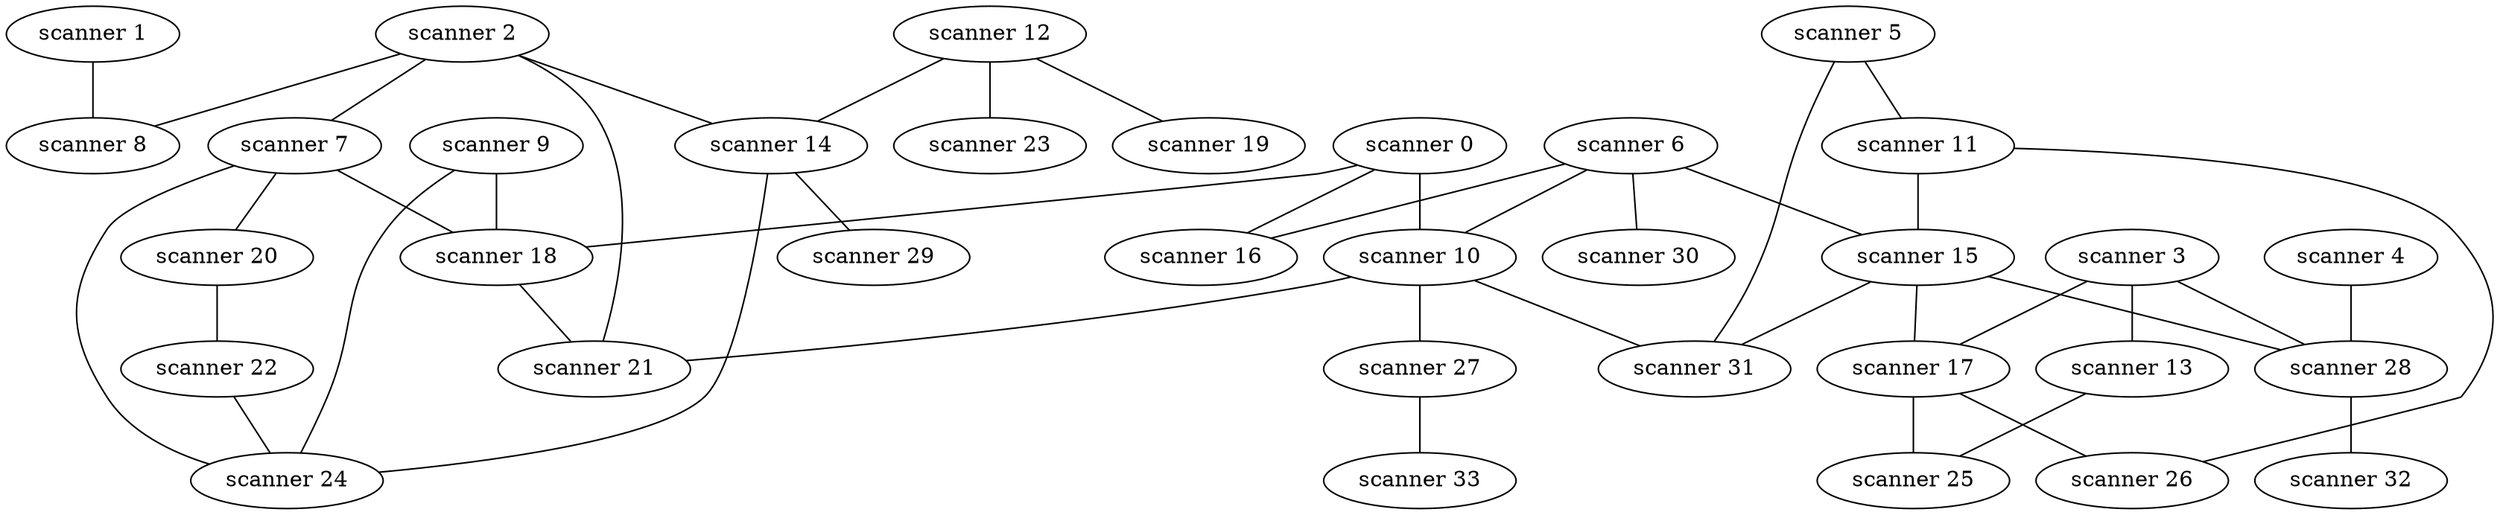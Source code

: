 graph {"scanner 0" -- "scanner 10";"scanner 0" -- "scanner 16";"scanner 0" -- "scanner 18";"scanner 1" -- "scanner 8";"scanner 2" -- "scanner 7";"scanner 2" -- "scanner 8";"scanner 2" -- "scanner 14";"scanner 2" -- "scanner 21";"scanner 3" -- "scanner 13";"scanner 3" -- "scanner 17";"scanner 3" -- "scanner 28";"scanner 4" -- "scanner 28";"scanner 5" -- "scanner 11";"scanner 5" -- "scanner 31";"scanner 6" -- "scanner 10";"scanner 6" -- "scanner 15";"scanner 6" -- "scanner 16";"scanner 6" -- "scanner 30";"scanner 7" -- "scanner 18";"scanner 7" -- "scanner 20";"scanner 7" -- "scanner 24";"scanner 9" -- "scanner 18";"scanner 9" -- "scanner 24";"scanner 10" -- "scanner 21";"scanner 10" -- "scanner 27";"scanner 10" -- "scanner 31";"scanner 11" -- "scanner 15";"scanner 11" -- "scanner 26";"scanner 12" -- "scanner 14";"scanner 12" -- "scanner 19";"scanner 12" -- "scanner 23";"scanner 13" -- "scanner 25";"scanner 14" -- "scanner 24";"scanner 14" -- "scanner 29";"scanner 15" -- "scanner 17";"scanner 15" -- "scanner 28";"scanner 15" -- "scanner 31";"scanner 17" -- "scanner 25";"scanner 17" -- "scanner 26";"scanner 18" -- "scanner 21";"scanner 20" -- "scanner 22";"scanner 22" -- "scanner 24";"scanner 27" -- "scanner 33";"scanner 28" -- "scanner 32";}